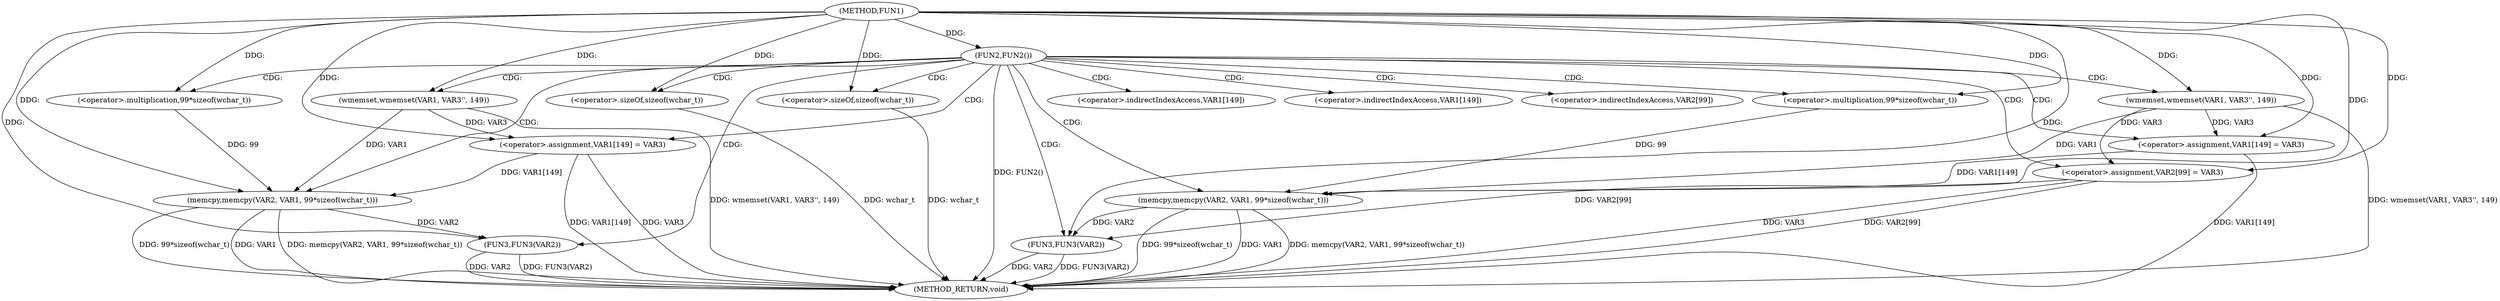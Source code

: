 digraph FUN1 {  
"1000100" [label = "(METHOD,FUN1)" ]
"1000154" [label = "(METHOD_RETURN,void)" ]
"1000103" [label = "(FUN2,FUN2())" ]
"1000108" [label = "(wmemset,wmemset(VAR1, VAR3'', 149))" ]
"1000112" [label = "(<operator>.assignment,VAR1[149] = VAR3)" ]
"1000117" [label = "(memcpy,memcpy(VAR2, VAR1, 99*sizeof(wchar_t)))" ]
"1000120" [label = "(<operator>.multiplication,99*sizeof(wchar_t))" ]
"1000122" [label = "(<operator>.sizeOf,sizeof(wchar_t))" ]
"1000124" [label = "(FUN3,FUN3(VAR2))" ]
"1000131" [label = "(wmemset,wmemset(VAR1, VAR3'', 149))" ]
"1000135" [label = "(<operator>.assignment,VAR1[149] = VAR3)" ]
"1000140" [label = "(memcpy,memcpy(VAR2, VAR1, 99*sizeof(wchar_t)))" ]
"1000143" [label = "(<operator>.multiplication,99*sizeof(wchar_t))" ]
"1000145" [label = "(<operator>.sizeOf,sizeof(wchar_t))" ]
"1000147" [label = "(<operator>.assignment,VAR2[99] = VAR3)" ]
"1000152" [label = "(FUN3,FUN3(VAR2))" ]
"1000113" [label = "(<operator>.indirectIndexAccess,VAR1[149])" ]
"1000136" [label = "(<operator>.indirectIndexAccess,VAR1[149])" ]
"1000148" [label = "(<operator>.indirectIndexAccess,VAR2[99])" ]
  "1000117" -> "1000154"  [ label = "DDG: memcpy(VAR2, VAR1, 99*sizeof(wchar_t))"] 
  "1000140" -> "1000154"  [ label = "DDG: VAR1"] 
  "1000124" -> "1000154"  [ label = "DDG: VAR2"] 
  "1000108" -> "1000154"  [ label = "DDG: wmemset(VAR1, VAR3'', 149)"] 
  "1000147" -> "1000154"  [ label = "DDG: VAR3"] 
  "1000122" -> "1000154"  [ label = "DDG: wchar_t"] 
  "1000103" -> "1000154"  [ label = "DDG: FUN2()"] 
  "1000147" -> "1000154"  [ label = "DDG: VAR2[99]"] 
  "1000152" -> "1000154"  [ label = "DDG: VAR2"] 
  "1000117" -> "1000154"  [ label = "DDG: VAR1"] 
  "1000145" -> "1000154"  [ label = "DDG: wchar_t"] 
  "1000140" -> "1000154"  [ label = "DDG: memcpy(VAR2, VAR1, 99*sizeof(wchar_t))"] 
  "1000152" -> "1000154"  [ label = "DDG: FUN3(VAR2)"] 
  "1000112" -> "1000154"  [ label = "DDG: VAR1[149]"] 
  "1000117" -> "1000154"  [ label = "DDG: 99*sizeof(wchar_t)"] 
  "1000140" -> "1000154"  [ label = "DDG: 99*sizeof(wchar_t)"] 
  "1000135" -> "1000154"  [ label = "DDG: VAR1[149]"] 
  "1000112" -> "1000154"  [ label = "DDG: VAR3"] 
  "1000131" -> "1000154"  [ label = "DDG: wmemset(VAR1, VAR3'', 149)"] 
  "1000124" -> "1000154"  [ label = "DDG: FUN3(VAR2)"] 
  "1000100" -> "1000103"  [ label = "DDG: "] 
  "1000100" -> "1000108"  [ label = "DDG: "] 
  "1000108" -> "1000112"  [ label = "DDG: VAR3"] 
  "1000100" -> "1000112"  [ label = "DDG: "] 
  "1000100" -> "1000117"  [ label = "DDG: "] 
  "1000112" -> "1000117"  [ label = "DDG: VAR1[149]"] 
  "1000108" -> "1000117"  [ label = "DDG: VAR1"] 
  "1000120" -> "1000117"  [ label = "DDG: 99"] 
  "1000100" -> "1000120"  [ label = "DDG: "] 
  "1000100" -> "1000122"  [ label = "DDG: "] 
  "1000117" -> "1000124"  [ label = "DDG: VAR2"] 
  "1000100" -> "1000124"  [ label = "DDG: "] 
  "1000100" -> "1000131"  [ label = "DDG: "] 
  "1000131" -> "1000135"  [ label = "DDG: VAR3"] 
  "1000100" -> "1000135"  [ label = "DDG: "] 
  "1000100" -> "1000140"  [ label = "DDG: "] 
  "1000131" -> "1000140"  [ label = "DDG: VAR1"] 
  "1000135" -> "1000140"  [ label = "DDG: VAR1[149]"] 
  "1000143" -> "1000140"  [ label = "DDG: 99"] 
  "1000100" -> "1000143"  [ label = "DDG: "] 
  "1000100" -> "1000145"  [ label = "DDG: "] 
  "1000100" -> "1000147"  [ label = "DDG: "] 
  "1000131" -> "1000147"  [ label = "DDG: VAR3"] 
  "1000140" -> "1000152"  [ label = "DDG: VAR2"] 
  "1000147" -> "1000152"  [ label = "DDG: VAR2[99]"] 
  "1000100" -> "1000152"  [ label = "DDG: "] 
  "1000103" -> "1000112"  [ label = "CDG: "] 
  "1000103" -> "1000131"  [ label = "CDG: "] 
  "1000103" -> "1000120"  [ label = "CDG: "] 
  "1000103" -> "1000117"  [ label = "CDG: "] 
  "1000103" -> "1000143"  [ label = "CDG: "] 
  "1000103" -> "1000113"  [ label = "CDG: "] 
  "1000103" -> "1000124"  [ label = "CDG: "] 
  "1000103" -> "1000147"  [ label = "CDG: "] 
  "1000103" -> "1000145"  [ label = "CDG: "] 
  "1000103" -> "1000108"  [ label = "CDG: "] 
  "1000103" -> "1000152"  [ label = "CDG: "] 
  "1000103" -> "1000135"  [ label = "CDG: "] 
  "1000103" -> "1000148"  [ label = "CDG: "] 
  "1000103" -> "1000136"  [ label = "CDG: "] 
  "1000103" -> "1000140"  [ label = "CDG: "] 
  "1000103" -> "1000122"  [ label = "CDG: "] 
}
